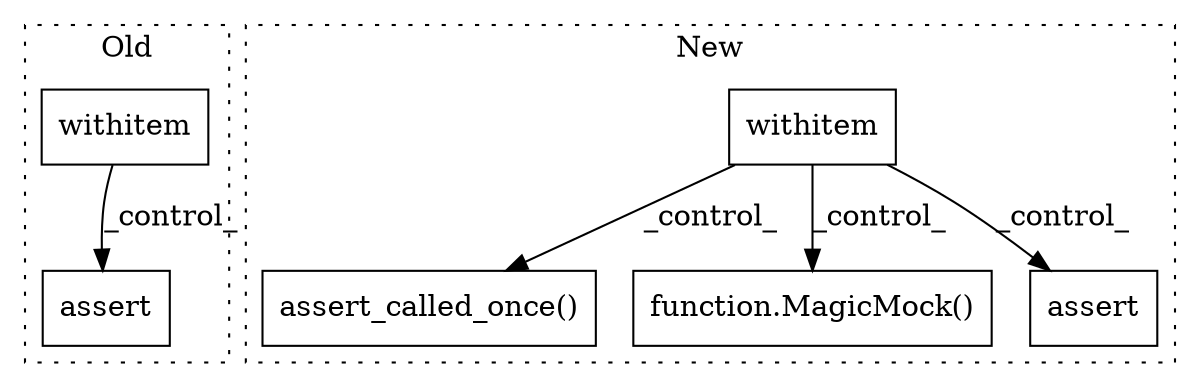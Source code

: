 digraph G {
subgraph cluster0 {
1 [label="withitem" a="49" s="7099" l="5" shape="box"];
5 [label="assert" a="65" s="8077" l="7" shape="box"];
label = "Old";
style="dotted";
}
subgraph cluster1 {
2 [label="assert_called_once()" a="75" s="14251" l="42" shape="box"];
3 [label="withitem" a="49" s="13759" l="5" shape="box"];
4 [label="function.MagicMock()" a="75" s="13955" l="11" shape="box"];
6 [label="assert" a="65" s="14536" l="7" shape="box"];
label = "New";
style="dotted";
}
1 -> 5 [label="_control_"];
3 -> 4 [label="_control_"];
3 -> 2 [label="_control_"];
3 -> 6 [label="_control_"];
}